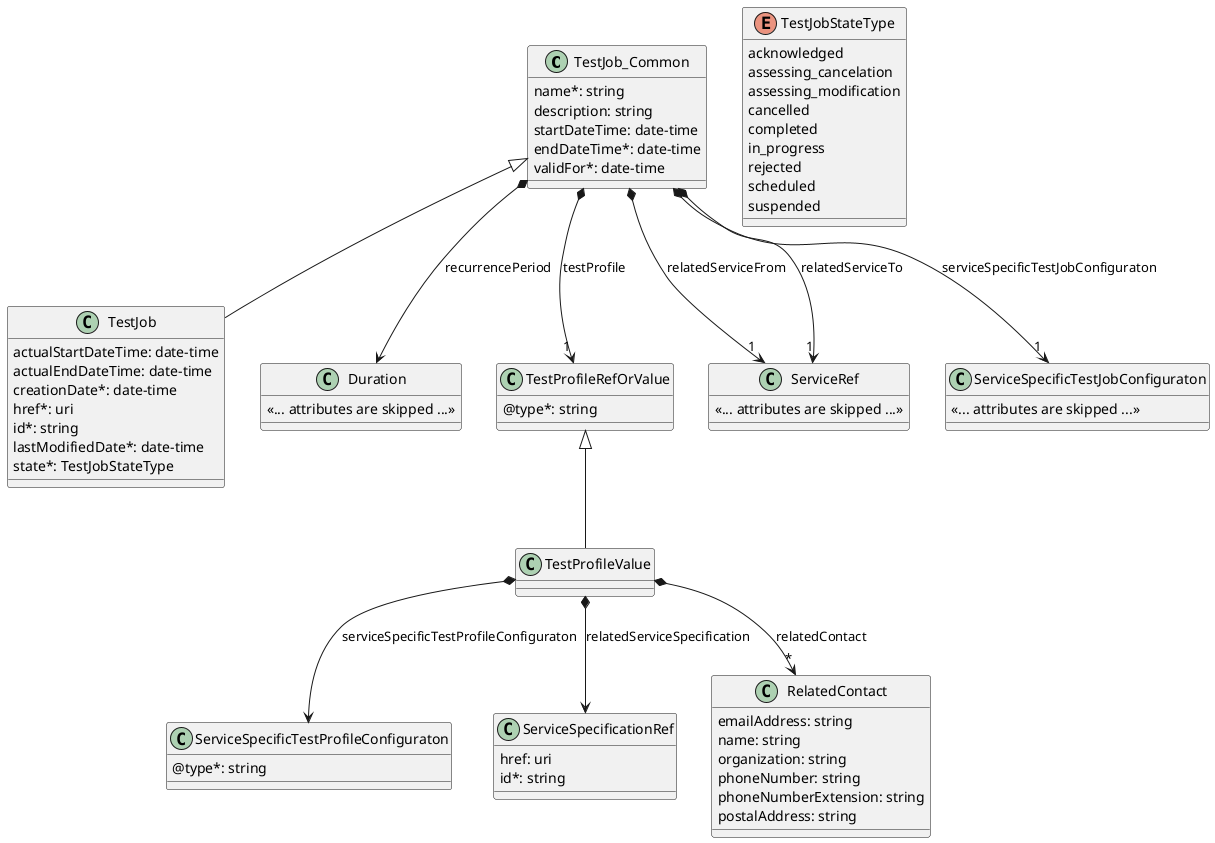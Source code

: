 @startuml testJobWithoutTestProfileModel

class TestJob_Common {

    name*: string
    description: string
    startDateTime: date-time
    endDateTime*: date-time
    validFor*: date-time
}

class TestJob {

    actualStartDateTime: date-time
    actualEndDateTime: date-time
    creationDate*: date-time
    href*: uri
    id*: string
    lastModifiedDate*: date-time
    state*: TestJobStateType
}
TestJob_Common <|-- TestJob

enum TestJobStateType {

    acknowledged
    assessing_cancelation
    assessing_modification
    cancelled
    completed
    in_progress
    rejected
    scheduled
    suspended
}


TestJob_Common *--> Duration : recurrencePeriod
TestJob_Common *-->"1" TestProfileRefOrValue : testProfile
TestJob_Common *-->"1" ServiceRef : relatedServiceFrom
TestJob_Common *-->"1" ServiceRef : relatedServiceTo
TestJob_Common *-->"1" ServiceSpecificTestJobConfiguraton : serviceSpecificTestJobConfiguraton

class ServiceSpecificTestJobConfiguraton {
    <<... attributes are skipped ...>>
}

class Duration {

    <<... attributes are skipped ...>>
}

class TestProfileRefOrValue {

    @type*: string
}

TestProfileRefOrValue <|-- TestProfileValue

TestProfileValue *--> ServiceSpecificTestProfileConfiguraton : serviceSpecificTestProfileConfiguraton
TestProfileValue *--> ServiceSpecificationRef : relatedServiceSpecification
TestProfileValue *-->"*" RelatedContact : relatedContact

class ServiceSpecificTestProfileConfiguraton {
    @type*: string
}
class ServiceSpecificationRef {
    href: uri
    id*: string
}

class RelatedContact {
    emailAddress: string
    name: string
    organization: string
    phoneNumber: string
    phoneNumberExtension: string
    postalAddress: string
}

class ServiceRef {

<<... attributes are skipped ...>>
}
@enduml